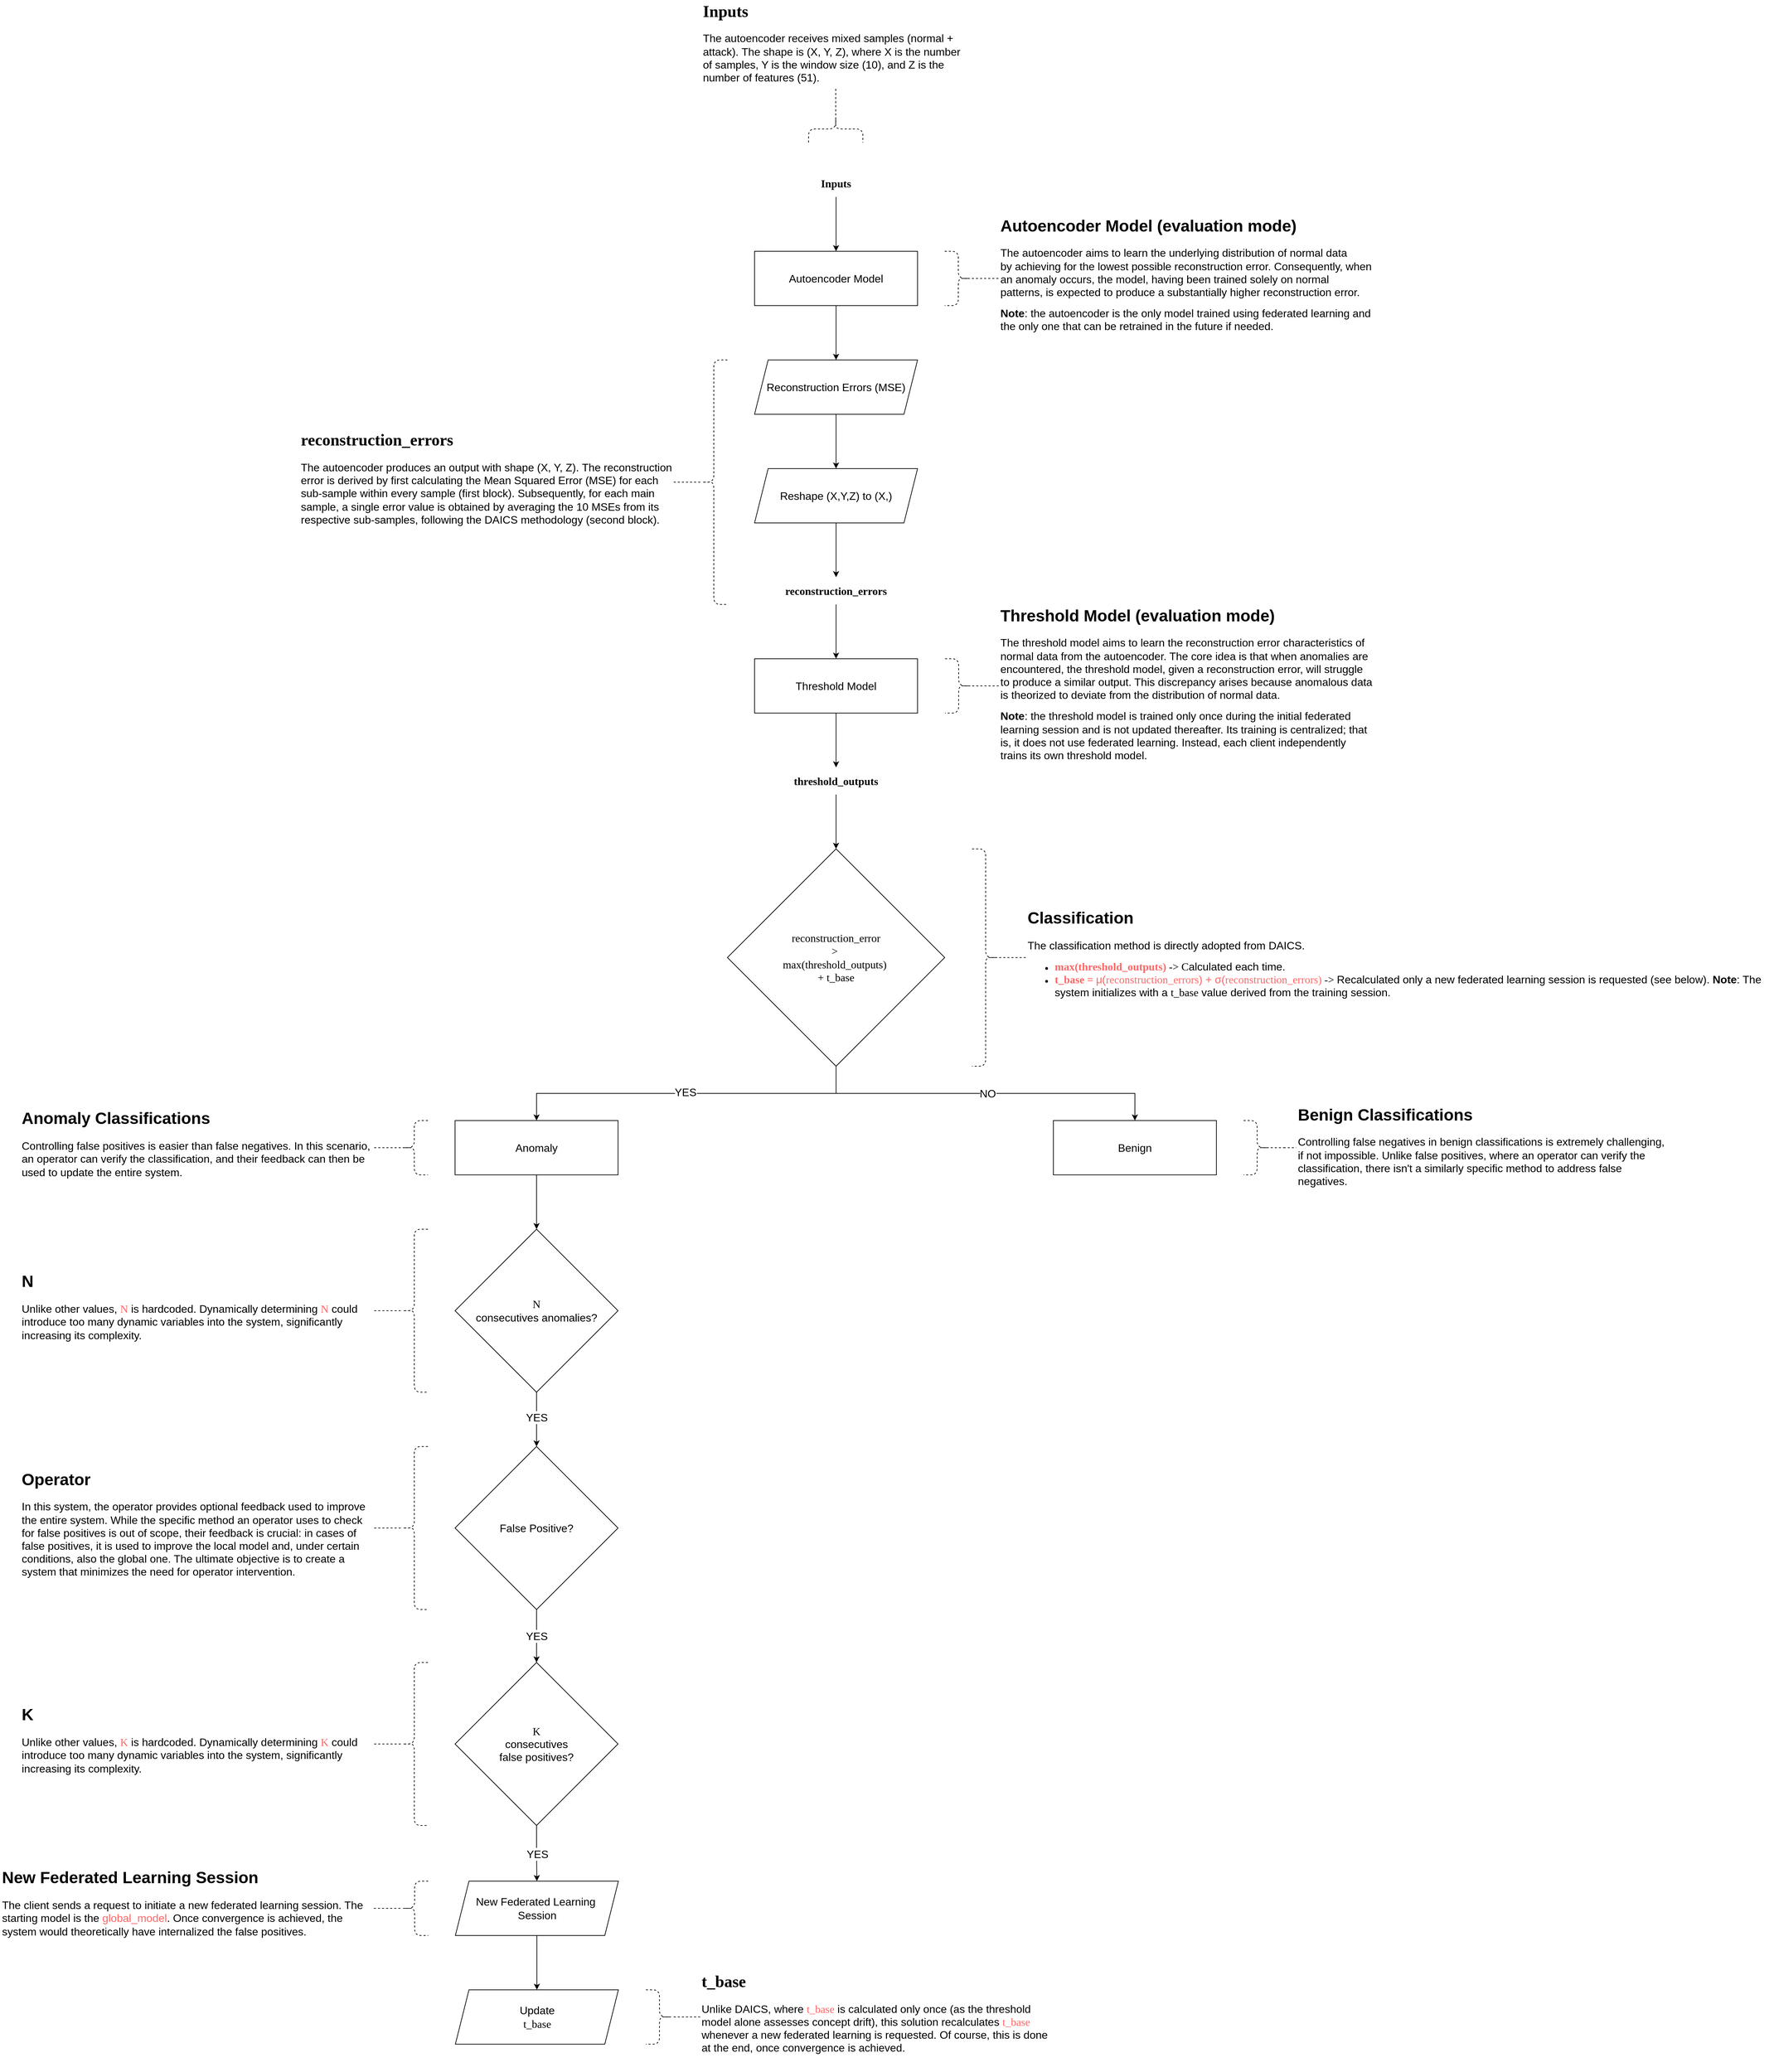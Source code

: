 <mxfile version="27.1.6">
  <diagram name="Page-1" id="iTcKblv_Ajy99_gno5pj">
    <mxGraphModel dx="4536" dy="1524" grid="1" gridSize="10" guides="1" tooltips="1" connect="1" arrows="1" fold="1" page="0" pageScale="1" pageWidth="850" pageHeight="1100" background="#FFFFFF" math="0" shadow="0">
      <root>
        <mxCell id="0" />
        <mxCell id="1" parent="0" />
        <mxCell id="DDEnpmRq-jySMfK6d3gm-47" value="" style="edgeStyle=orthogonalEdgeStyle;rounded=0;orthogonalLoop=1;jettySize=auto;html=1;strokeColor=light-dark(#000000,#FFFFFF);" parent="1" source="DDEnpmRq-jySMfK6d3gm-1" target="DDEnpmRq-jySMfK6d3gm-8" edge="1">
          <mxGeometry relative="1" as="geometry" />
        </mxCell>
        <mxCell id="DDEnpmRq-jySMfK6d3gm-1" value="&lt;font style=&quot;font-size: 16px;&quot;&gt;Autoencoder Model&lt;/font&gt;" style="rounded=0;whiteSpace=wrap;html=1;fillColor=none;" parent="1" vertex="1">
          <mxGeometry x="40" y="760" width="240" height="80" as="geometry" />
        </mxCell>
        <mxCell id="DDEnpmRq-jySMfK6d3gm-52" style="edgeStyle=orthogonalEdgeStyle;rounded=0;orthogonalLoop=1;jettySize=auto;html=1;exitX=0.5;exitY=1;exitDx=0;exitDy=0;entryX=0.5;entryY=0;entryDx=0;entryDy=0;strokeColor=light-dark(#000000,#FFFFFF);" parent="1" source="DDEnpmRq-jySMfK6d3gm-2" target="DDEnpmRq-jySMfK6d3gm-22" edge="1">
          <mxGeometry relative="1" as="geometry" />
        </mxCell>
        <mxCell id="DDEnpmRq-jySMfK6d3gm-2" value="&lt;font style=&quot;font-size: 16px;&quot;&gt;Threshold Model&lt;/font&gt;" style="rounded=0;whiteSpace=wrap;html=1;fillColor=none;" parent="1" vertex="1">
          <mxGeometry x="40" y="1360" width="240" height="80" as="geometry" />
        </mxCell>
        <mxCell id="DDEnpmRq-jySMfK6d3gm-3" value="&lt;h1 style=&quot;margin-top: 0px;&quot;&gt;&lt;b style=&quot;font-family: &amp;quot;Lucida Console&amp;quot;; text-align: center;&quot;&gt;&lt;font&gt;reconstruction_errors&lt;/font&gt;&lt;/b&gt;&lt;/h1&gt;&lt;p style=&quot;&quot;&gt;&lt;font style=&quot;font-size: 16px;&quot;&gt;The autoencoder produces an output with shape (X, Y, Z).&amp;nbsp;&lt;/font&gt;&lt;span style=&quot;font-size: 16px; background-color: transparent; color: light-dark(rgb(0, 0, 0), rgb(255, 255, 255));&quot;&gt;The reconstruction error is derived by first calculating the Mean Squared Error (MSE) for each sub-sample within every sample (first block). Subsequently, for each main sample, a single error value is obtained by averaging the 10 MSEs from its respective sub-samples, following the DAICS methodology (second block).&lt;/span&gt;&lt;/p&gt;" style="text;html=1;whiteSpace=wrap;overflow=hidden;rounded=0;verticalAlign=middle;" parent="1" vertex="1">
          <mxGeometry x="-630" y="980" width="550" height="240" as="geometry" />
        </mxCell>
        <mxCell id="DDEnpmRq-jySMfK6d3gm-5" value="&lt;h1 style=&quot;margin-top: 0px;&quot;&gt;Threshold Model (evaluation mode)&lt;/h1&gt;&lt;p style=&quot;&quot;&gt;&lt;font style=&quot;font-size: 16px;&quot;&gt;The threshold model aims to learn the reconstruction error characteristics of normal data from the autoencoder. The core idea is that when anomalies are encountered, the threshold model, given a reconstruction error, will struggle to produce a similar output. This discrepancy arises because anomalous data is theorized to deviate from the distribution of normal data.&lt;/font&gt;&lt;/p&gt;&lt;p style=&quot;&quot;&gt;&lt;font style=&quot;font-size: 16px;&quot;&gt;&lt;b&gt;Note&lt;/b&gt;: the threshold model is trained only once during the initial federated learning session and is not updated thereafter. Its training is centralized; that is, it does not use federated learning. Instead, each client independently trains its own threshold model.&lt;/font&gt;&lt;/p&gt;" style="text;html=1;whiteSpace=wrap;overflow=hidden;rounded=0;verticalAlign=middle;" parent="1" vertex="1">
          <mxGeometry x="400" y="1280" width="550" height="240" as="geometry" />
        </mxCell>
        <mxCell id="DDEnpmRq-jySMfK6d3gm-6" value="&lt;h1 style=&quot;margin-top: 0px;&quot;&gt;Autoencoder Model (evaluation mode)&lt;/h1&gt;&lt;p style=&quot;&quot;&gt;&lt;font style=&quot;font-size: 16px;&quot;&gt;The autoencoder aims to learn the underlying distribution of normal data by&amp;nbsp;&lt;/font&gt;&lt;span style=&quot;font-size: 16px; background-color: transparent; color: light-dark(rgb(0, 0, 0), rgb(255, 255, 255));&quot;&gt;achieving&lt;/span&gt;&lt;span style=&quot;font-size: 16px; background-color: transparent; color: light-dark(rgb(0, 0, 0), rgb(255, 255, 255));&quot;&gt;&amp;nbsp;for the lowest possible reconstruction error. Consequently, when an anomaly occurs, the model, having been trained solely on normal patterns, is expected to produce a substantially higher reconstruction error.&lt;/span&gt;&lt;/p&gt;&lt;p style=&quot;&quot;&gt;&lt;span style=&quot;font-size: 16px; background-color: transparent; color: light-dark(rgb(0, 0, 0), rgb(255, 255, 255));&quot;&gt;&lt;b&gt;Note&lt;/b&gt;: t&lt;/span&gt;&lt;span style=&quot;background-color: transparent; font-size: 16px;&quot;&gt;he autoencoder is the only model trained using federated learning and the only one that can be retrained in the future if needed.&lt;/span&gt;&lt;/p&gt;" style="text;html=1;whiteSpace=wrap;overflow=hidden;rounded=0;verticalAlign=middle;" parent="1" vertex="1">
          <mxGeometry x="400" y="680" width="550" height="240" as="geometry" />
        </mxCell>
        <mxCell id="DDEnpmRq-jySMfK6d3gm-55" style="edgeStyle=orthogonalEdgeStyle;rounded=0;orthogonalLoop=1;jettySize=auto;html=1;exitX=0.5;exitY=1;exitDx=0;exitDy=0;entryX=0.5;entryY=0;entryDx=0;entryDy=0;strokeColor=light-dark(#000000,#FFFFFF);" parent="1" source="DDEnpmRq-jySMfK6d3gm-7" target="DDEnpmRq-jySMfK6d3gm-33" edge="1">
          <mxGeometry relative="1" as="geometry" />
        </mxCell>
        <mxCell id="DDEnpmRq-jySMfK6d3gm-56" value="&lt;font style=&quot;font-size: 16px;&quot;&gt;YES&lt;/font&gt;" style="edgeLabel;html=1;align=center;verticalAlign=middle;resizable=0;points=[];" parent="DDEnpmRq-jySMfK6d3gm-55" vertex="1" connectable="0">
          <mxGeometry x="0.006" y="-2" relative="1" as="geometry">
            <mxPoint as="offset" />
          </mxGeometry>
        </mxCell>
        <mxCell id="DDEnpmRq-jySMfK6d3gm-57" style="edgeStyle=orthogonalEdgeStyle;rounded=0;orthogonalLoop=1;jettySize=auto;html=1;exitX=0.5;exitY=1;exitDx=0;exitDy=0;entryX=0.5;entryY=0;entryDx=0;entryDy=0;strokeColor=light-dark(#000000,#FFFFFF);" parent="1" source="DDEnpmRq-jySMfK6d3gm-7" target="DDEnpmRq-jySMfK6d3gm-32" edge="1">
          <mxGeometry relative="1" as="geometry" />
        </mxCell>
        <mxCell id="DDEnpmRq-jySMfK6d3gm-59" value="&lt;font style=&quot;font-size: 16px;&quot;&gt;NO&lt;/font&gt;" style="edgeLabel;html=1;align=center;verticalAlign=middle;resizable=0;points=[];" parent="DDEnpmRq-jySMfK6d3gm-57" vertex="1" connectable="0">
          <mxGeometry x="0.011" relative="1" as="geometry">
            <mxPoint as="offset" />
          </mxGeometry>
        </mxCell>
        <mxCell id="DDEnpmRq-jySMfK6d3gm-7" value="&lt;font face=&quot;Lucida Console&quot; style=&quot;font-size: 16px;&quot;&gt;reconstruction_error&lt;/font&gt;&lt;div&gt;&lt;font face=&quot;Lucida Console&quot; style=&quot;font-size: 16px;&quot;&gt;&amp;gt;&amp;nbsp;&lt;/font&gt;&lt;/div&gt;&lt;div&gt;&lt;font face=&quot;Lucida Console&quot; style=&quot;font-size: 16px;&quot;&gt;max(threshold_outputs)&amp;nbsp;&lt;/font&gt;&lt;/div&gt;&lt;div&gt;&lt;font face=&quot;Lucida Console&quot; style=&quot;font-size: 16px;&quot;&gt;+ t_base&lt;/font&gt;&lt;/div&gt;" style="rhombus;whiteSpace=wrap;html=1;fillColor=none;" parent="1" vertex="1">
          <mxGeometry y="1640" width="320" height="320" as="geometry" />
        </mxCell>
        <mxCell id="DDEnpmRq-jySMfK6d3gm-48" value="" style="edgeStyle=orthogonalEdgeStyle;rounded=0;orthogonalLoop=1;jettySize=auto;html=1;strokeColor=light-dark(#000000,#FFFFFF);" parent="1" source="DDEnpmRq-jySMfK6d3gm-8" target="DDEnpmRq-jySMfK6d3gm-19" edge="1">
          <mxGeometry relative="1" as="geometry" />
        </mxCell>
        <mxCell id="DDEnpmRq-jySMfK6d3gm-8" value="&lt;font style=&quot;font-size: 16px;&quot;&gt;Reconstruction Errors (MSE)&lt;/font&gt;" style="shape=parallelogram;perimeter=parallelogramPerimeter;whiteSpace=wrap;html=1;fixedSize=1;fillColor=none;" parent="1" vertex="1">
          <mxGeometry x="40" y="920" width="240" height="80" as="geometry" />
        </mxCell>
        <mxCell id="DDEnpmRq-jySMfK6d3gm-10" value="&lt;h1 style=&quot;margin-top: 0px;&quot;&gt;&lt;b style=&quot;font-family: &amp;quot;Lucida Console&amp;quot;; text-align: center;&quot;&gt;&lt;font&gt;Inputs&lt;/font&gt;&lt;/b&gt;&lt;/h1&gt;&lt;p style=&quot;&quot;&gt;&lt;font style=&quot;font-size: 16px;&quot;&gt;The autoencoder receives mixed samples (normal + attack).&amp;nbsp;&lt;/font&gt;&lt;span style=&quot;font-size: 16px; background-color: transparent; color: light-dark(rgb(0, 0, 0), rgb(255, 255, 255));&quot;&gt;The shape is (X, Y, Z), where X is the number of samples, Y is the window size (10), and Z is the number of features (51).&lt;/span&gt;&lt;/p&gt;" style="text;html=1;whiteSpace=wrap;overflow=hidden;rounded=0;verticalAlign=middle;" parent="1" vertex="1">
          <mxGeometry x="-38" y="390" width="395" height="129.87" as="geometry" />
        </mxCell>
        <mxCell id="DDEnpmRq-jySMfK6d3gm-46" value="" style="edgeStyle=orthogonalEdgeStyle;rounded=0;orthogonalLoop=1;jettySize=auto;html=1;strokeColor=light-dark(#000000,#FFFFFF);" parent="1" source="DDEnpmRq-jySMfK6d3gm-12" target="DDEnpmRq-jySMfK6d3gm-1" edge="1">
          <mxGeometry relative="1" as="geometry" />
        </mxCell>
        <mxCell id="DDEnpmRq-jySMfK6d3gm-12" value="&lt;font face=&quot;Lucida Console&quot; style=&quot;font-size: 16px;&quot;&gt;&lt;b&gt;Inputs&lt;/b&gt;&lt;/font&gt;" style="text;html=1;align=center;verticalAlign=middle;whiteSpace=wrap;rounded=0;" parent="1" vertex="1">
          <mxGeometry x="40" y="640" width="240" height="40" as="geometry" />
        </mxCell>
        <mxCell id="DDEnpmRq-jySMfK6d3gm-49" value="" style="edgeStyle=orthogonalEdgeStyle;rounded=0;orthogonalLoop=1;jettySize=auto;html=1;strokeColor=light-dark(#000000,#FFFFFF);" parent="1" source="DDEnpmRq-jySMfK6d3gm-19" target="DDEnpmRq-jySMfK6d3gm-23" edge="1">
          <mxGeometry relative="1" as="geometry" />
        </mxCell>
        <mxCell id="DDEnpmRq-jySMfK6d3gm-19" value="&lt;font style=&quot;font-size: 16px;&quot;&gt;Reshape (X,Y,Z) to (X,)&lt;/font&gt;" style="shape=parallelogram;perimeter=parallelogramPerimeter;whiteSpace=wrap;html=1;fixedSize=1;fillColor=none;" parent="1" vertex="1">
          <mxGeometry x="40" y="1080" width="240" height="80" as="geometry" />
        </mxCell>
        <mxCell id="DDEnpmRq-jySMfK6d3gm-54" style="edgeStyle=orthogonalEdgeStyle;rounded=0;orthogonalLoop=1;jettySize=auto;html=1;exitX=0.5;exitY=1;exitDx=0;exitDy=0;strokeColor=light-dark(#000000,#FFFFFF);" parent="1" source="DDEnpmRq-jySMfK6d3gm-22" edge="1">
          <mxGeometry relative="1" as="geometry">
            <mxPoint x="160" y="1640" as="targetPoint" />
          </mxGeometry>
        </mxCell>
        <mxCell id="DDEnpmRq-jySMfK6d3gm-22" value="&lt;font face=&quot;Lucida Console&quot; style=&quot;font-size: 16px;&quot;&gt;&lt;b&gt;threshold_outputs&lt;/b&gt;&lt;/font&gt;" style="text;html=1;align=center;verticalAlign=middle;whiteSpace=wrap;rounded=0;" parent="1" vertex="1">
          <mxGeometry x="40" y="1520" width="240" height="40" as="geometry" />
        </mxCell>
        <mxCell id="DDEnpmRq-jySMfK6d3gm-51" style="edgeStyle=orthogonalEdgeStyle;rounded=0;orthogonalLoop=1;jettySize=auto;html=1;exitX=0.5;exitY=1;exitDx=0;exitDy=0;entryX=0.5;entryY=0;entryDx=0;entryDy=0;strokeColor=light-dark(#000000,#FFFFFF);" parent="1" source="DDEnpmRq-jySMfK6d3gm-23" target="DDEnpmRq-jySMfK6d3gm-2" edge="1">
          <mxGeometry relative="1" as="geometry" />
        </mxCell>
        <mxCell id="DDEnpmRq-jySMfK6d3gm-23" value="&lt;font face=&quot;Lucida Console&quot; style=&quot;font-size: 16px;&quot;&gt;&lt;b&gt;reconstruction_errors&lt;/b&gt;&lt;/font&gt;" style="text;html=1;align=center;verticalAlign=middle;whiteSpace=wrap;rounded=0;" parent="1" vertex="1">
          <mxGeometry x="40" y="1240" width="240" height="40" as="geometry" />
        </mxCell>
        <mxCell id="DDEnpmRq-jySMfK6d3gm-32" value="&lt;font style=&quot;font-size: 16px;&quot;&gt;Benign&lt;/font&gt;" style="rounded=0;whiteSpace=wrap;html=1;fillColor=none;" parent="1" vertex="1">
          <mxGeometry x="480" y="2040" width="240" height="80" as="geometry" />
        </mxCell>
        <mxCell id="DDEnpmRq-jySMfK6d3gm-68" value="" style="edgeStyle=orthogonalEdgeStyle;rounded=0;orthogonalLoop=1;jettySize=auto;html=1;strokeColor=light-dark(#000000,#FFFFFF);" parent="1" source="DDEnpmRq-jySMfK6d3gm-33" target="DDEnpmRq-jySMfK6d3gm-65" edge="1">
          <mxGeometry relative="1" as="geometry" />
        </mxCell>
        <mxCell id="DDEnpmRq-jySMfK6d3gm-33" value="&lt;font style=&quot;font-size: 16px;&quot;&gt;Anomaly&lt;/font&gt;" style="rounded=0;whiteSpace=wrap;html=1;fillColor=none;" parent="1" vertex="1">
          <mxGeometry x="-401" y="2040" width="240" height="80" as="geometry" />
        </mxCell>
        <mxCell id="DDEnpmRq-jySMfK6d3gm-69" value="" style="edgeStyle=orthogonalEdgeStyle;rounded=0;orthogonalLoop=1;jettySize=auto;html=1;strokeColor=light-dark(#000000,#FFFFFF);" parent="1" source="DDEnpmRq-jySMfK6d3gm-65" target="DDEnpmRq-jySMfK6d3gm-66" edge="1">
          <mxGeometry relative="1" as="geometry" />
        </mxCell>
        <mxCell id="DDEnpmRq-jySMfK6d3gm-89" value="&lt;font style=&quot;font-size: 16px;&quot;&gt;YES&lt;/font&gt;" style="edgeLabel;html=1;align=center;verticalAlign=middle;resizable=0;points=[];labelBackgroundColor=default;" parent="DDEnpmRq-jySMfK6d3gm-69" vertex="1" connectable="0">
          <mxGeometry x="-0.09" relative="1" as="geometry">
            <mxPoint as="offset" />
          </mxGeometry>
        </mxCell>
        <mxCell id="DDEnpmRq-jySMfK6d3gm-65" value="&lt;span style=&quot;font-size: 16px;&quot;&gt;&lt;font face=&quot;Lucida Console&quot;&gt;N&lt;/font&gt;&lt;/span&gt;&lt;div&gt;&lt;span style=&quot;font-size: 16px;&quot;&gt;&lt;font face=&quot;Helvetica&quot;&gt;consecutives anomalies?&lt;/font&gt;&lt;/span&gt;&lt;/div&gt;" style="rhombus;whiteSpace=wrap;html=1;fillColor=none;" parent="1" vertex="1">
          <mxGeometry x="-401" y="2200" width="240" height="240" as="geometry" />
        </mxCell>
        <mxCell id="DDEnpmRq-jySMfK6d3gm-199" value="" style="edgeStyle=orthogonalEdgeStyle;rounded=0;orthogonalLoop=1;jettySize=auto;html=1;strokeColor=light-dark(#000000,#FFFFFF);" parent="1" source="DDEnpmRq-jySMfK6d3gm-66" target="DDEnpmRq-jySMfK6d3gm-198" edge="1">
          <mxGeometry relative="1" as="geometry" />
        </mxCell>
        <mxCell id="DDEnpmRq-jySMfK6d3gm-200" value="&lt;font style=&quot;font-size: 16px;&quot;&gt;YES&lt;/font&gt;" style="edgeLabel;html=1;align=center;verticalAlign=middle;resizable=0;points=[];" parent="DDEnpmRq-jySMfK6d3gm-199" vertex="1" connectable="0">
          <mxGeometry x="-0.006" relative="1" as="geometry">
            <mxPoint as="offset" />
          </mxGeometry>
        </mxCell>
        <mxCell id="DDEnpmRq-jySMfK6d3gm-66" value="&lt;span style=&quot;font-size: 16px;&quot;&gt;False Positive?&lt;/span&gt;" style="rhombus;whiteSpace=wrap;html=1;fillColor=none;" parent="1" vertex="1">
          <mxGeometry x="-401" y="2520" width="240" height="240" as="geometry" />
        </mxCell>
        <mxCell id="DDEnpmRq-jySMfK6d3gm-79" value="" style="edgeStyle=orthogonalEdgeStyle;rounded=0;orthogonalLoop=1;jettySize=auto;html=1;dashed=1;endArrow=none;endFill=0;strokeColor=light-dark(#000000,#FFFFFF);" parent="1" source="DDEnpmRq-jySMfK6d3gm-67" target="DDEnpmRq-jySMfK6d3gm-70" edge="1">
          <mxGeometry relative="1" as="geometry" />
        </mxCell>
        <mxCell id="DDEnpmRq-jySMfK6d3gm-67" value="" style="shape=curlyBracket;whiteSpace=wrap;html=1;rounded=1;labelPosition=left;verticalLabelPosition=middle;align=right;verticalAlign=middle;dashed=1;strokeColor=light-dark(#000000,#FFFFFF);" parent="1" vertex="1">
          <mxGeometry x="-481" y="2520" width="40" height="240" as="geometry" />
        </mxCell>
        <mxCell id="DDEnpmRq-jySMfK6d3gm-70" value="&lt;h1 style=&quot;margin-top: 0px;&quot;&gt;Operator&lt;/h1&gt;&lt;p style=&quot;&quot;&gt;&lt;span style=&quot;font-size: 16px;&quot;&gt;In this system, the operator provides optional feedback used to improve the entire system. While the specific method an operator uses to check for false positives is out of scope, their feedback is crucial: in cases of false positives, it is used to improve the local model and, under certain conditions, also the global one. The ultimate objective is to create a system that minimizes the need for operator intervention.&lt;/span&gt;&lt;/p&gt;" style="text;html=1;align=left;verticalAlign=middle;whiteSpace=wrap;rounded=0;" parent="1" vertex="1">
          <mxGeometry x="-1041" y="2520" width="520" height="240" as="geometry" />
        </mxCell>
        <mxCell id="DDEnpmRq-jySMfK6d3gm-190" style="edgeStyle=orthogonalEdgeStyle;rounded=0;orthogonalLoop=1;jettySize=auto;html=1;exitX=0.5;exitY=1;exitDx=0;exitDy=0;strokeColor=light-dark(#000000,#FFFFFF);" parent="1" source="DDEnpmRq-jySMfK6d3gm-71" target="DDEnpmRq-jySMfK6d3gm-191" edge="1">
          <mxGeometry relative="1" as="geometry">
            <mxPoint x="-0.5" y="3401" as="targetPoint" />
          </mxGeometry>
        </mxCell>
        <mxCell id="DDEnpmRq-jySMfK6d3gm-71" value="&lt;span style=&quot;font-size: 16px;&quot;&gt;New Federated Learning&amp;nbsp;&lt;/span&gt;&lt;div&gt;&lt;span style=&quot;font-size: 16px;&quot;&gt;Session&lt;/span&gt;&lt;/div&gt;" style="shape=parallelogram;perimeter=parallelogramPerimeter;whiteSpace=wrap;html=1;fixedSize=1;fillColor=none;" parent="1" vertex="1">
          <mxGeometry x="-400.5" y="3160" width="240" height="80" as="geometry" />
        </mxCell>
        <mxCell id="DDEnpmRq-jySMfK6d3gm-76" value="" style="edgeStyle=orthogonalEdgeStyle;rounded=0;orthogonalLoop=1;jettySize=auto;html=1;strokeColor=light-dark(#000000,#FFFFFF);dashed=1;endArrow=none;endFill=0;" parent="1" source="DDEnpmRq-jySMfK6d3gm-72" target="DDEnpmRq-jySMfK6d3gm-3" edge="1">
          <mxGeometry relative="1" as="geometry" />
        </mxCell>
        <mxCell id="DDEnpmRq-jySMfK6d3gm-72" value="" style="shape=curlyBracket;whiteSpace=wrap;html=1;rounded=1;labelPosition=left;verticalLabelPosition=middle;align=right;verticalAlign=middle;dashed=1;strokeColor=light-dark(#000000,#FFFFFF);" parent="1" vertex="1">
          <mxGeometry x="-40" y="920" width="40" height="360" as="geometry" />
        </mxCell>
        <mxCell id="DDEnpmRq-jySMfK6d3gm-77" value="" style="edgeStyle=orthogonalEdgeStyle;rounded=0;orthogonalLoop=1;jettySize=auto;html=1;endArrow=none;endFill=0;dashed=1;strokeColor=light-dark(#000000,#FFFFFF);" parent="1" source="DDEnpmRq-jySMfK6d3gm-73" target="DDEnpmRq-jySMfK6d3gm-6" edge="1">
          <mxGeometry relative="1" as="geometry" />
        </mxCell>
        <mxCell id="DDEnpmRq-jySMfK6d3gm-73" value="" style="shape=curlyBracket;whiteSpace=wrap;html=1;rounded=1;flipH=1;labelPosition=right;verticalLabelPosition=middle;align=left;verticalAlign=middle;dashed=1;strokeColor=light-dark(#000000,#FFFFFF);" parent="1" vertex="1">
          <mxGeometry x="320" y="760" width="40" height="80" as="geometry" />
        </mxCell>
        <mxCell id="DDEnpmRq-jySMfK6d3gm-78" value="" style="edgeStyle=orthogonalEdgeStyle;rounded=0;orthogonalLoop=1;jettySize=auto;html=1;dashed=1;endArrow=none;endFill=0;strokeColor=light-dark(#000000,#FFFFFF);" parent="1" source="DDEnpmRq-jySMfK6d3gm-74" target="DDEnpmRq-jySMfK6d3gm-5" edge="1">
          <mxGeometry relative="1" as="geometry" />
        </mxCell>
        <mxCell id="DDEnpmRq-jySMfK6d3gm-74" value="" style="shape=curlyBracket;whiteSpace=wrap;html=1;rounded=1;flipH=1;labelPosition=right;verticalLabelPosition=middle;align=left;verticalAlign=middle;dashed=1;strokeColor=light-dark(#000000,#FFFFFF);" parent="1" vertex="1">
          <mxGeometry x="320.5" y="1360" width="40" height="80" as="geometry" />
        </mxCell>
        <mxCell id="DDEnpmRq-jySMfK6d3gm-80" value="" style="edgeStyle=orthogonalEdgeStyle;rounded=0;orthogonalLoop=1;jettySize=auto;html=1;endArrow=none;endFill=0;dashed=1;strokeColor=light-dark(#000000,#FFFFFF);" parent="1" source="DDEnpmRq-jySMfK6d3gm-75" target="DDEnpmRq-jySMfK6d3gm-10" edge="1">
          <mxGeometry relative="1" as="geometry" />
        </mxCell>
        <mxCell id="DDEnpmRq-jySMfK6d3gm-75" value="" style="shape=curlyBracket;whiteSpace=wrap;html=1;rounded=1;flipH=1;labelPosition=right;verticalLabelPosition=middle;align=left;verticalAlign=middle;direction=south;dashed=1;strokeColor=light-dark(#000000,#FFFFFF);" parent="1" vertex="1">
          <mxGeometry x="119.5" y="559.87" width="80" height="40" as="geometry" />
        </mxCell>
        <mxCell id="DDEnpmRq-jySMfK6d3gm-98" value="&lt;h1 style=&quot;margin-top: 0px;&quot;&gt;Benign Classifications&lt;/h1&gt;&lt;p style=&quot;&quot;&gt;&lt;font style=&quot;font-size: 16px;&quot;&gt;Controlling false negatives in benign classifications is extremely challenging, if not impossible. Unlike false positives, where an operator can verify the classification, there isn&#39;t a similarly specific method to address false negatives.&lt;/font&gt;&lt;/p&gt;" style="text;html=1;whiteSpace=wrap;overflow=hidden;rounded=0;verticalAlign=middle;align=left;" parent="1" vertex="1">
          <mxGeometry x="837.5" y="2015" width="550" height="130" as="geometry" />
        </mxCell>
        <mxCell id="DDEnpmRq-jySMfK6d3gm-99" value="" style="edgeStyle=orthogonalEdgeStyle;rounded=0;orthogonalLoop=1;jettySize=auto;html=1;dashed=1;endArrow=none;endFill=0;strokeColor=light-dark(#000000,#FFFFFF);" parent="1" source="DDEnpmRq-jySMfK6d3gm-100" target="DDEnpmRq-jySMfK6d3gm-98" edge="1">
          <mxGeometry relative="1" as="geometry" />
        </mxCell>
        <mxCell id="DDEnpmRq-jySMfK6d3gm-100" value="" style="shape=curlyBracket;whiteSpace=wrap;html=1;rounded=1;flipH=1;labelPosition=right;verticalLabelPosition=middle;align=left;verticalAlign=middle;dashed=1;strokeColor=light-dark(#000000,#FFFFFF);" parent="1" vertex="1">
          <mxGeometry x="760" y="2040" width="40" height="80" as="geometry" />
        </mxCell>
        <mxCell id="DDEnpmRq-jySMfK6d3gm-101" value="&lt;h1 style=&quot;margin-top: 0px;&quot;&gt;N&lt;/h1&gt;&lt;p style=&quot;&quot;&gt;&lt;span style=&quot;font-size: 16px;&quot;&gt;Unlike other values, &lt;font style=&quot;color: light-dark(rgb(255, 102, 102), rgb(255, 102, 102));&quot; face=&quot;Lucida Console&quot;&gt;N&lt;/font&gt; is hardcoded. Dynamically determining &lt;font style=&quot;background-color: light-dark(#ffffff, var(--ge-dark-color, #121212)); color: light-dark(rgb(255, 102, 102), rgb(255, 102, 102));&quot; face=&quot;Lucida Console&quot;&gt;N&lt;/font&gt; could introduce too many dynamic variables into the system, significantly increasing its complexity.&lt;/span&gt;&lt;/p&gt;" style="text;html=1;whiteSpace=wrap;overflow=hidden;rounded=0;verticalAlign=middle;" parent="1" vertex="1">
          <mxGeometry x="-1041" y="2240" width="520" height="160" as="geometry" />
        </mxCell>
        <mxCell id="DDEnpmRq-jySMfK6d3gm-102" value="" style="edgeStyle=orthogonalEdgeStyle;rounded=0;orthogonalLoop=1;jettySize=auto;html=1;strokeColor=light-dark(#000000,#FFFFFF);dashed=1;endArrow=none;endFill=0;" parent="1" source="DDEnpmRq-jySMfK6d3gm-103" target="DDEnpmRq-jySMfK6d3gm-101" edge="1">
          <mxGeometry relative="1" as="geometry" />
        </mxCell>
        <mxCell id="DDEnpmRq-jySMfK6d3gm-103" value="" style="shape=curlyBracket;whiteSpace=wrap;html=1;rounded=1;labelPosition=left;verticalLabelPosition=middle;align=right;verticalAlign=middle;dashed=1;strokeColor=light-dark(#000000,#FFFFFF);" parent="1" vertex="1">
          <mxGeometry x="-481" y="2200" width="40" height="240" as="geometry" />
        </mxCell>
        <mxCell id="DDEnpmRq-jySMfK6d3gm-104" value="&lt;h1 style=&quot;margin-top: 0px;&quot;&gt;Anomaly Classifications&lt;/h1&gt;&lt;p style=&quot;&quot;&gt;&lt;span style=&quot;font-size: 16px;&quot;&gt;Controlling false positives is easier than false negatives. In this scenario, an operator can verify the classification, and their feedback can then be used to update the entire system.&lt;/span&gt;&lt;/p&gt;" style="text;html=1;whiteSpace=wrap;overflow=hidden;rounded=0;verticalAlign=middle;" parent="1" vertex="1">
          <mxGeometry x="-1041" y="2000" width="520" height="160" as="geometry" />
        </mxCell>
        <mxCell id="DDEnpmRq-jySMfK6d3gm-105" value="" style="edgeStyle=orthogonalEdgeStyle;rounded=0;orthogonalLoop=1;jettySize=auto;html=1;strokeColor=light-dark(#000000,#FFFFFF);dashed=1;endArrow=none;endFill=0;" parent="1" source="DDEnpmRq-jySMfK6d3gm-106" target="DDEnpmRq-jySMfK6d3gm-104" edge="1">
          <mxGeometry relative="1" as="geometry" />
        </mxCell>
        <mxCell id="DDEnpmRq-jySMfK6d3gm-106" value="" style="shape=curlyBracket;whiteSpace=wrap;html=1;rounded=1;labelPosition=left;verticalLabelPosition=middle;align=right;verticalAlign=middle;dashed=1;strokeColor=light-dark(#000000,#FFFFFF);" parent="1" vertex="1">
          <mxGeometry x="-481" y="2040" width="40" height="80" as="geometry" />
        </mxCell>
        <mxCell id="DDEnpmRq-jySMfK6d3gm-107" value="&lt;h1 style=&quot;margin-top: 0px;&quot;&gt;Classification&lt;/h1&gt;&lt;p style=&quot;&quot;&gt;&lt;font style=&quot;font-size: 16px;&quot;&gt;The classification method is directly adopted from DAICS.&lt;/font&gt;&lt;/p&gt;&lt;p style=&quot;&quot;&gt;&lt;/p&gt;&lt;ul&gt;&lt;li&gt;&lt;font style=&quot;font-size: 16px;&quot;&gt;&lt;span style=&quot;font-family: &amp;quot;Lucida Console&amp;quot;; text-align: center;&quot;&gt;&lt;font style=&quot;color: rgb(255, 102, 102);&quot;&gt;&lt;b style=&quot;&quot;&gt;max(threshold_outputs)&lt;/b&gt;&lt;/font&gt; -&amp;gt; C&lt;/span&gt;&lt;span style=&quot;text-align: center;&quot;&gt;&lt;font face=&quot;Helvetica&quot;&gt;alculated each time.&lt;/font&gt;&lt;/span&gt;&lt;/font&gt;&lt;/li&gt;&lt;li style=&quot;text-align: left;&quot;&gt;&lt;font style=&quot;font-size: 16px;&quot;&gt;&lt;font style=&quot;color: rgb(255, 102, 102);&quot;&gt;&lt;font style=&quot;text-align: center;&quot; face=&quot;Lucida Console&quot;&gt;&lt;b style=&quot;&quot;&gt;&lt;font&gt;t_base&amp;nbsp;&lt;/font&gt;&lt;/b&gt;&lt;/font&gt;&lt;b style=&quot;text-align: center; background-color: transparent; font-family: &amp;quot;Lucida Console&amp;quot;;&quot;&gt;=&amp;nbsp;&lt;/b&gt;&lt;span style=&quot;text-align: center; background-color: transparent;&quot;&gt;μ(&lt;/span&gt;&lt;span style=&quot;text-align: center; background-color: transparent; font-family: &amp;quot;Lucida Console&amp;quot;;&quot;&gt;reconstruction_errors&lt;/span&gt;&lt;span style=&quot;text-align: center; background-color: transparent;&quot;&gt;)&amp;nbsp;&lt;/span&gt;&lt;span style=&quot;text-align: center; background-color: transparent;&quot;&gt;+&amp;nbsp;&lt;/span&gt;&lt;span style=&quot;text-align: center; background-color: transparent;&quot;&gt;σ(&lt;/span&gt;&lt;span style=&quot;text-align: center; background-color: transparent; font-family: &amp;quot;Lucida Console&amp;quot;;&quot;&gt;reconstruction_errors)&lt;/span&gt;&lt;/font&gt;&lt;span style=&quot;color: light-dark(rgb(0, 0, 0), rgb(255, 255, 255)); text-align: center; background-color: transparent; font-family: &amp;quot;Lucida Console&amp;quot;;&quot;&gt; &lt;/span&gt;&lt;span style=&quot;color: light-dark(rgb(0, 0, 0), rgb(255, 255, 255)); text-align: center; background-color: transparent;&quot;&gt;&lt;font face=&quot;Lucida Console&quot;&gt;-&amp;gt;&amp;nbsp;&lt;/font&gt;&lt;/span&gt;&lt;/font&gt;&lt;span style=&quot;font-size: 16px;&quot;&gt;Recalculated only a new federated learning session is requested (see below).&amp;nbsp;&lt;b&gt;Note&lt;/b&gt;: The system initializes with a &lt;font style=&quot;color: light-dark(rgb(0, 0, 0), rgb(255, 102, 102));&quot; face=&quot;Lucida Console&quot;&gt;t_base&lt;/font&gt; value derived from the training session.&lt;/span&gt;&lt;/li&gt;&lt;/ul&gt;&lt;p&gt;&lt;/p&gt;" style="text;html=1;whiteSpace=wrap;overflow=hidden;rounded=0;verticalAlign=middle;align=left;" parent="1" vertex="1">
          <mxGeometry x="439.75" y="1720" width="1100.25" height="160" as="geometry" />
        </mxCell>
        <mxCell id="DDEnpmRq-jySMfK6d3gm-108" value="" style="edgeStyle=orthogonalEdgeStyle;rounded=0;orthogonalLoop=1;jettySize=auto;html=1;dashed=1;endArrow=none;endFill=0;strokeColor=light-dark(#000000,#FFFFFF);" parent="1" source="DDEnpmRq-jySMfK6d3gm-109" target="DDEnpmRq-jySMfK6d3gm-107" edge="1">
          <mxGeometry relative="1" as="geometry" />
        </mxCell>
        <mxCell id="DDEnpmRq-jySMfK6d3gm-109" value="" style="shape=curlyBracket;whiteSpace=wrap;html=1;rounded=1;flipH=1;labelPosition=right;verticalLabelPosition=middle;align=left;verticalAlign=middle;dashed=1;strokeColor=light-dark(#000000,#FFFFFF);" parent="1" vertex="1">
          <mxGeometry x="360.25" y="1640" width="40" height="320" as="geometry" />
        </mxCell>
        <mxCell id="DDEnpmRq-jySMfK6d3gm-125" value="&lt;h1 style=&quot;margin-top: 0px;&quot;&gt;New Federated Learning Session&lt;/h1&gt;&lt;h1 style=&quot;margin-top: 0px;&quot;&gt;&lt;p style=&quot;font-size: 12px; font-weight: 400;&quot;&gt;&lt;font style=&quot;font-size: 16px;&quot;&gt;The client sends a request to initiate a new federated learning session. The starting model is the &lt;font style=&quot;color: light-dark(rgb(255, 102, 102), rgb(255, 102, 102));&quot;&gt;global_model&lt;/font&gt;. Once convergence is achieved, the system would theoretically have internalized the false positives.&lt;/font&gt;&lt;/p&gt;&lt;/h1&gt;" style="text;html=1;whiteSpace=wrap;overflow=hidden;rounded=0;verticalAlign=middle;align=left;" parent="1" vertex="1">
          <mxGeometry x="-1070.5" y="3120" width="550" height="160" as="geometry" />
        </mxCell>
        <mxCell id="DDEnpmRq-jySMfK6d3gm-126" value="" style="edgeStyle=orthogonalEdgeStyle;rounded=0;orthogonalLoop=1;jettySize=auto;html=1;dashed=1;endArrow=none;endFill=0;exitX=1;exitY=0.5;exitDx=0;exitDy=0;strokeColor=light-dark(#000000,#FFFFFF);" parent="1" source="DDEnpmRq-jySMfK6d3gm-125" target="DDEnpmRq-jySMfK6d3gm-127" edge="1">
          <mxGeometry relative="1" as="geometry">
            <mxPoint x="-520.5" y="3200" as="sourcePoint" />
          </mxGeometry>
        </mxCell>
        <mxCell id="DDEnpmRq-jySMfK6d3gm-127" value="" style="shape=curlyBracket;whiteSpace=wrap;html=1;rounded=1;labelPosition=left;verticalLabelPosition=middle;align=right;verticalAlign=middle;dashed=1;strokeColor=light-dark(#000000,#FFFFFF);" parent="1" vertex="1">
          <mxGeometry x="-480.5" y="3160" width="40" height="80" as="geometry" />
        </mxCell>
        <mxCell id="DDEnpmRq-jySMfK6d3gm-191" value="&lt;span style=&quot;font-size: 16px;&quot;&gt;Update&lt;/span&gt;&lt;div&gt;&lt;span style=&quot;font-size: 16px;&quot;&gt;&lt;font face=&quot;Lucida Console&quot;&gt;t_base&lt;/font&gt;&lt;/span&gt;&lt;/div&gt;" style="shape=parallelogram;perimeter=parallelogramPerimeter;whiteSpace=wrap;html=1;fixedSize=1;fillColor=none;" parent="1" vertex="1">
          <mxGeometry x="-400.5" y="3320" width="240" height="80" as="geometry" />
        </mxCell>
        <mxCell id="DDEnpmRq-jySMfK6d3gm-195" value="" style="edgeStyle=orthogonalEdgeStyle;rounded=0;orthogonalLoop=1;jettySize=auto;html=1;dashed=1;endArrow=none;endFill=0;strokeColor=light-dark(#000000,#FFFFFF);" parent="1" source="DDEnpmRq-jySMfK6d3gm-193" target="DDEnpmRq-jySMfK6d3gm-194" edge="1">
          <mxGeometry relative="1" as="geometry" />
        </mxCell>
        <mxCell id="DDEnpmRq-jySMfK6d3gm-193" value="&lt;h1 style=&quot;margin-top: 0px;&quot;&gt;&lt;font face=&quot;Lucida Console&quot;&gt;t_base&lt;/font&gt;&lt;/h1&gt;&lt;p style=&quot;&quot;&gt;&lt;span style=&quot;font-size: 16px;&quot;&gt;Unlike DAICS, where &lt;font style=&quot;color: light-dark(rgb(255, 102, 102), rgb(255, 102, 102));&quot; face=&quot;Lucida Console&quot;&gt;t_base&lt;/font&gt; is calculated only once (as the threshold model alone assesses concept drift), this solution recalculates &lt;font style=&quot;color: light-dark(rgb(255, 102, 102), rgb(255, 102, 102));&quot; face=&quot;Lucida Console&quot;&gt;t_base&lt;/font&gt; whenever a new federated learning is requested. Of course, this is done at the end, once convergence is achieved.&lt;/span&gt;&lt;/p&gt;" style="text;html=1;whiteSpace=wrap;overflow=hidden;rounded=0;verticalAlign=middle;" parent="1" vertex="1">
          <mxGeometry x="-40" y="3280" width="520" height="160" as="geometry" />
        </mxCell>
        <mxCell id="DDEnpmRq-jySMfK6d3gm-194" value="" style="shape=curlyBracket;whiteSpace=wrap;html=1;rounded=1;flipH=1;labelPosition=right;verticalLabelPosition=middle;align=left;verticalAlign=middle;dashed=1;strokeColor=light-dark(#000000,#FFFFFF);" parent="1" vertex="1">
          <mxGeometry x="-120" y="3320" width="40" height="80" as="geometry" />
        </mxCell>
        <mxCell id="DDEnpmRq-jySMfK6d3gm-204" value="" style="edgeStyle=orthogonalEdgeStyle;rounded=0;orthogonalLoop=1;jettySize=auto;html=1;strokeColor=light-dark(#000000,#FFFFFF);" parent="1" source="DDEnpmRq-jySMfK6d3gm-198" target="DDEnpmRq-jySMfK6d3gm-71" edge="1">
          <mxGeometry relative="1" as="geometry" />
        </mxCell>
        <mxCell id="DDEnpmRq-jySMfK6d3gm-206" value="&lt;font style=&quot;font-size: 16px;&quot;&gt;YES&lt;/font&gt;" style="edgeLabel;html=1;align=center;verticalAlign=middle;resizable=0;points=[];" parent="DDEnpmRq-jySMfK6d3gm-204" vertex="1" connectable="0">
          <mxGeometry x="0.03" relative="1" as="geometry">
            <mxPoint as="offset" />
          </mxGeometry>
        </mxCell>
        <mxCell id="DDEnpmRq-jySMfK6d3gm-198" value="&lt;font face=&quot;Lucida Console&quot;&gt;&lt;span style=&quot;font-size: 16px;&quot;&gt;K&lt;/span&gt;&lt;/font&gt;&lt;br&gt;&lt;div&gt;&lt;span style=&quot;font-size: 16px;&quot;&gt;&lt;font face=&quot;Helvetica&quot;&gt;consecutives&lt;/font&gt;&lt;/span&gt;&lt;/div&gt;&lt;div&gt;&lt;span style=&quot;font-size: 16px;&quot;&gt;&lt;font face=&quot;Helvetica&quot;&gt;false positives?&lt;/font&gt;&lt;/span&gt;&lt;/div&gt;" style="rhombus;whiteSpace=wrap;html=1;fillColor=none;" parent="1" vertex="1">
          <mxGeometry x="-401" y="2838" width="240" height="240" as="geometry" />
        </mxCell>
        <mxCell id="DDEnpmRq-jySMfK6d3gm-201" value="" style="edgeStyle=orthogonalEdgeStyle;rounded=0;orthogonalLoop=1;jettySize=auto;html=1;dashed=1;endArrow=none;endFill=0;strokeColor=light-dark(#000000,#FFFFFF);" parent="1" source="DDEnpmRq-jySMfK6d3gm-202" target="DDEnpmRq-jySMfK6d3gm-203" edge="1">
          <mxGeometry relative="1" as="geometry" />
        </mxCell>
        <mxCell id="DDEnpmRq-jySMfK6d3gm-202" value="" style="shape=curlyBracket;whiteSpace=wrap;html=1;rounded=1;labelPosition=left;verticalLabelPosition=middle;align=right;verticalAlign=middle;dashed=1;strokeColor=light-dark(#000000,#FFFFFF);" parent="1" vertex="1">
          <mxGeometry x="-481" y="2838" width="40" height="240" as="geometry" />
        </mxCell>
        <mxCell id="DDEnpmRq-jySMfK6d3gm-203" value="&lt;h1 style=&quot;margin-top: 0px;&quot;&gt;K&lt;/h1&gt;&lt;p style=&quot;&quot;&gt;&lt;span style=&quot;font-size: 16px;&quot;&gt;Unlike other values, &lt;font style=&quot;color: light-dark(rgb(255, 102, 102), rgb(255, 102, 102));&quot; face=&quot;Lucida Console&quot;&gt;K&lt;/font&gt;&lt;/span&gt;&lt;span style=&quot;font-size: 16px;&quot;&gt;&amp;nbsp;is hardcoded. Dynamically determining &lt;font style=&quot;color: light-dark(rgb(255, 102, 102), rgb(255, 102, 102));&quot; face=&quot;Lucida Console&quot;&gt;K&lt;/font&gt;&lt;/span&gt;&lt;span style=&quot;font-size: 16px;&quot;&gt;&amp;nbsp;could introduce too many dynamic variables into the system, significantly increasing its complexity.&lt;/span&gt;&lt;/p&gt;" style="text;html=1;align=left;verticalAlign=middle;whiteSpace=wrap;rounded=0;" parent="1" vertex="1">
          <mxGeometry x="-1041" y="2878" width="520" height="160" as="geometry" />
        </mxCell>
      </root>
    </mxGraphModel>
  </diagram>
</mxfile>
